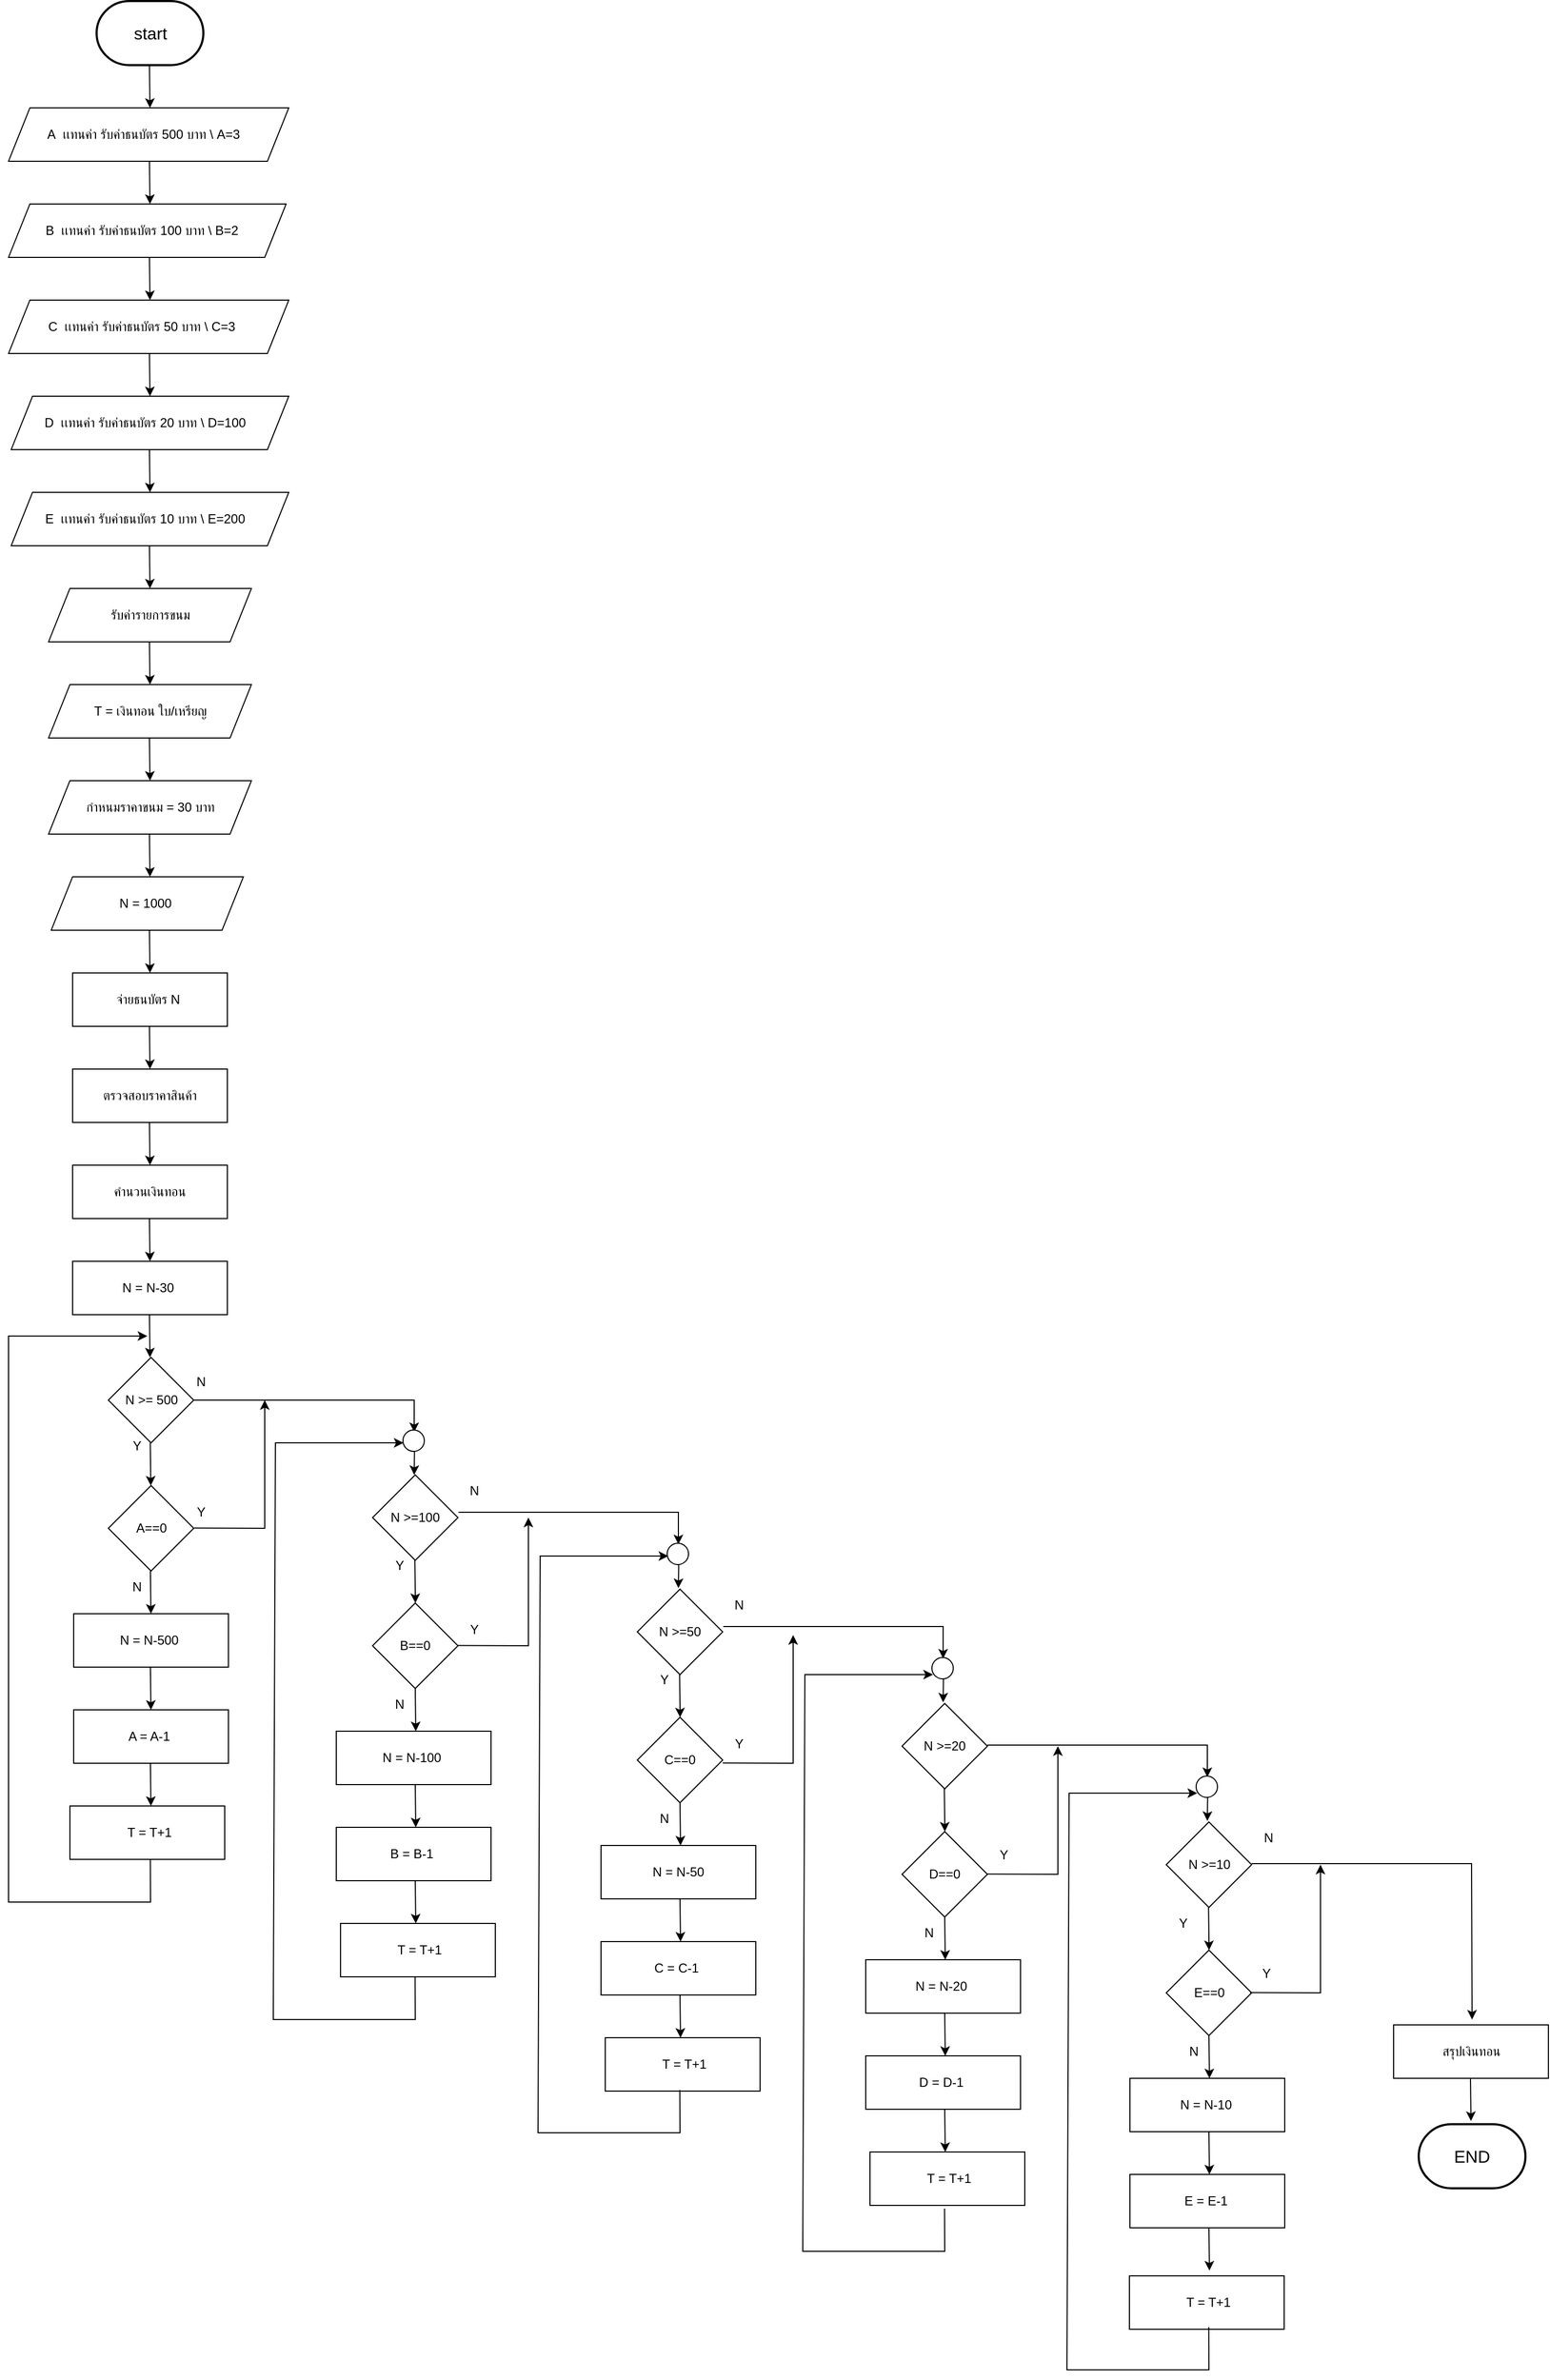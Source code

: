 <mxfile version="24.6.4" type="google">
  <diagram name="Page-1" id="YZdWHWauZTPIkqqSr8VX">
    <mxGraphModel grid="1" page="1" gridSize="10" guides="1" tooltips="1" connect="1" arrows="1" fold="1" pageScale="1" pageWidth="5000" pageHeight="5000" math="0" shadow="0">
      <root>
        <mxCell id="0" />
        <mxCell id="1" parent="0" />
        <mxCell id="IPyXfdwZPZ7T0p83B0Bp-1" value="&lt;font size=&quot;3&quot;&gt;start&lt;/font&gt;" style="strokeWidth=2;html=1;shape=mxgraph.flowchart.terminator;whiteSpace=wrap;" vertex="1" parent="1">
          <mxGeometry x="542.5" y="140" width="100" height="60" as="geometry" />
        </mxCell>
        <mxCell id="IPyXfdwZPZ7T0p83B0Bp-2" value="" style="endArrow=classic;html=1;rounded=0;" edge="1" parent="1">
          <mxGeometry width="50" height="50" relative="1" as="geometry">
            <mxPoint x="592.02" y="200" as="sourcePoint" />
            <mxPoint x="592.5" y="240" as="targetPoint" />
          </mxGeometry>
        </mxCell>
        <mxCell id="IPyXfdwZPZ7T0p83B0Bp-4" value="" style="endArrow=classic;html=1;rounded=0;" edge="1" parent="1">
          <mxGeometry width="50" height="50" relative="1" as="geometry">
            <mxPoint x="592.02" y="290" as="sourcePoint" />
            <mxPoint x="592.5" y="330" as="targetPoint" />
          </mxGeometry>
        </mxCell>
        <mxCell id="IPyXfdwZPZ7T0p83B0Bp-7" value="" style="endArrow=classic;html=1;rounded=0;" edge="1" parent="1">
          <mxGeometry width="50" height="50" relative="1" as="geometry">
            <mxPoint x="592.02" y="380" as="sourcePoint" />
            <mxPoint x="592.5" y="420" as="targetPoint" />
          </mxGeometry>
        </mxCell>
        <mxCell id="IPyXfdwZPZ7T0p83B0Bp-8" value="" style="endArrow=classic;html=1;rounded=0;" edge="1" parent="1">
          <mxGeometry width="50" height="50" relative="1" as="geometry">
            <mxPoint x="592.02" y="470" as="sourcePoint" />
            <mxPoint x="592.5" y="510" as="targetPoint" />
          </mxGeometry>
        </mxCell>
        <mxCell id="IPyXfdwZPZ7T0p83B0Bp-11" value="" style="endArrow=classic;html=1;rounded=0;" edge="1" parent="1">
          <mxGeometry width="50" height="50" relative="1" as="geometry">
            <mxPoint x="592.02" y="560" as="sourcePoint" />
            <mxPoint x="592.5" y="600" as="targetPoint" />
          </mxGeometry>
        </mxCell>
        <mxCell id="IPyXfdwZPZ7T0p83B0Bp-12" value="A&amp;nbsp; เเทนค่า รับค่าธนบัตร 500 บาท \ A=3&amp;nbsp; &amp;nbsp;" style="shape=parallelogram;perimeter=parallelogramPerimeter;whiteSpace=wrap;html=1;fixedSize=1;" vertex="1" parent="1">
          <mxGeometry x="460" y="240" width="262.5" height="50" as="geometry" />
        </mxCell>
        <mxCell id="IPyXfdwZPZ7T0p83B0Bp-14" value="B&amp;nbsp; เเทนค่า รับค่าธนบัตร 100 บาท \ B=2&amp;nbsp; &amp;nbsp;" style="shape=parallelogram;perimeter=parallelogramPerimeter;whiteSpace=wrap;html=1;fixedSize=1;" vertex="1" parent="1">
          <mxGeometry x="460" y="330" width="260" height="50" as="geometry" />
        </mxCell>
        <mxCell id="IPyXfdwZPZ7T0p83B0Bp-15" value="C&amp;nbsp; เเทนค่า รับค่าธนบัตร 50 บาท \ C=3&amp;nbsp; &amp;nbsp;&amp;nbsp;" style="shape=parallelogram;perimeter=parallelogramPerimeter;whiteSpace=wrap;html=1;fixedSize=1;" vertex="1" parent="1">
          <mxGeometry x="460" y="420" width="262.5" height="50" as="geometry" />
        </mxCell>
        <mxCell id="IPyXfdwZPZ7T0p83B0Bp-16" value="D&amp;nbsp; เเทนค่า รับค่าธนบัตร 20 บาท \ D=100&amp;nbsp; &amp;nbsp;" style="shape=parallelogram;perimeter=parallelogramPerimeter;whiteSpace=wrap;html=1;fixedSize=1;" vertex="1" parent="1">
          <mxGeometry x="462.5" y="510" width="260" height="50" as="geometry" />
        </mxCell>
        <mxCell id="IPyXfdwZPZ7T0p83B0Bp-17" value="E&amp;nbsp; เเทนค่า รับค่าธนบัตร 10 บาท \ E=200&amp;nbsp; &amp;nbsp;" style="shape=parallelogram;perimeter=parallelogramPerimeter;whiteSpace=wrap;html=1;fixedSize=1;" vertex="1" parent="1">
          <mxGeometry x="462.5" y="600" width="260" height="50" as="geometry" />
        </mxCell>
        <mxCell id="IPyXfdwZPZ7T0p83B0Bp-18" value="" style="endArrow=classic;html=1;rounded=0;" edge="1" parent="1">
          <mxGeometry width="50" height="50" relative="1" as="geometry">
            <mxPoint x="592.02" y="650" as="sourcePoint" />
            <mxPoint x="592.5" y="690" as="targetPoint" />
          </mxGeometry>
        </mxCell>
        <mxCell id="IPyXfdwZPZ7T0p83B0Bp-19" value="" style="endArrow=classic;html=1;rounded=0;" edge="1" parent="1">
          <mxGeometry width="50" height="50" relative="1" as="geometry">
            <mxPoint x="592.02" y="740" as="sourcePoint" />
            <mxPoint x="592.5" y="780" as="targetPoint" />
          </mxGeometry>
        </mxCell>
        <mxCell id="IPyXfdwZPZ7T0p83B0Bp-20" value="รับค่ารายการขนม" style="shape=parallelogram;perimeter=parallelogramPerimeter;whiteSpace=wrap;html=1;fixedSize=1;" vertex="1" parent="1">
          <mxGeometry x="497.5" y="690" width="190" height="50" as="geometry" />
        </mxCell>
        <mxCell id="IPyXfdwZPZ7T0p83B0Bp-21" value="T = เงินทอน ใบ/เหรียญ" style="shape=parallelogram;perimeter=parallelogramPerimeter;whiteSpace=wrap;html=1;fixedSize=1;" vertex="1" parent="1">
          <mxGeometry x="497.5" y="780" width="190" height="50" as="geometry" />
        </mxCell>
        <mxCell id="IPyXfdwZPZ7T0p83B0Bp-22" value="" style="endArrow=classic;html=1;rounded=0;" edge="1" parent="1">
          <mxGeometry width="50" height="50" relative="1" as="geometry">
            <mxPoint x="592.02" y="830" as="sourcePoint" />
            <mxPoint x="592.5" y="870" as="targetPoint" />
          </mxGeometry>
        </mxCell>
        <mxCell id="IPyXfdwZPZ7T0p83B0Bp-23" value="กำหนมราคาขนม = 30 บาท" style="shape=parallelogram;perimeter=parallelogramPerimeter;whiteSpace=wrap;html=1;fixedSize=1;" vertex="1" parent="1">
          <mxGeometry x="497.5" y="870" width="190" height="50" as="geometry" />
        </mxCell>
        <mxCell id="IPyXfdwZPZ7T0p83B0Bp-24" value="" style="endArrow=classic;html=1;rounded=0;" edge="1" parent="1">
          <mxGeometry width="50" height="50" relative="1" as="geometry">
            <mxPoint x="592.02" y="920" as="sourcePoint" />
            <mxPoint x="592.5" y="960" as="targetPoint" />
          </mxGeometry>
        </mxCell>
        <mxCell id="IPyXfdwZPZ7T0p83B0Bp-25" value="N = 1000&amp;nbsp;" style="shape=parallelogram;perimeter=parallelogramPerimeter;whiteSpace=wrap;html=1;fixedSize=1;" vertex="1" parent="1">
          <mxGeometry x="500" y="960" width="180" height="50" as="geometry" />
        </mxCell>
        <mxCell id="IPyXfdwZPZ7T0p83B0Bp-26" value="" style="endArrow=classic;html=1;rounded=0;" edge="1" parent="1">
          <mxGeometry width="50" height="50" relative="1" as="geometry">
            <mxPoint x="592.02" y="1010" as="sourcePoint" />
            <mxPoint x="592.5" y="1050" as="targetPoint" />
          </mxGeometry>
        </mxCell>
        <mxCell id="IPyXfdwZPZ7T0p83B0Bp-29" value="" style="endArrow=classic;html=1;rounded=0;" edge="1" parent="1">
          <mxGeometry width="50" height="50" relative="1" as="geometry">
            <mxPoint x="592.02" y="1100" as="sourcePoint" />
            <mxPoint x="592.5" y="1140" as="targetPoint" />
          </mxGeometry>
        </mxCell>
        <mxCell id="IPyXfdwZPZ7T0p83B0Bp-30" value="" style="endArrow=classic;html=1;rounded=0;" edge="1" parent="1">
          <mxGeometry width="50" height="50" relative="1" as="geometry">
            <mxPoint x="592.02" y="1190" as="sourcePoint" />
            <mxPoint x="592.5" y="1230" as="targetPoint" />
          </mxGeometry>
        </mxCell>
        <mxCell id="IPyXfdwZPZ7T0p83B0Bp-31" value="จ่ายธนบัตร N&amp;nbsp;" style="rounded=0;whiteSpace=wrap;html=1;" vertex="1" parent="1">
          <mxGeometry x="520" y="1050" width="145" height="50" as="geometry" />
        </mxCell>
        <mxCell id="IPyXfdwZPZ7T0p83B0Bp-32" value="ตรวจสอบราคาสินค้า" style="rounded=0;whiteSpace=wrap;html=1;" vertex="1" parent="1">
          <mxGeometry x="520" y="1140" width="145" height="50" as="geometry" />
        </mxCell>
        <mxCell id="IPyXfdwZPZ7T0p83B0Bp-33" value="" style="endArrow=classic;html=1;rounded=0;" edge="1" parent="1">
          <mxGeometry width="50" height="50" relative="1" as="geometry">
            <mxPoint x="592.02" y="1280" as="sourcePoint" />
            <mxPoint x="592.5" y="1320" as="targetPoint" />
          </mxGeometry>
        </mxCell>
        <mxCell id="IPyXfdwZPZ7T0p83B0Bp-34" value="คำนวนเงินทอน" style="rounded=0;whiteSpace=wrap;html=1;" vertex="1" parent="1">
          <mxGeometry x="520" y="1230" width="145" height="50" as="geometry" />
        </mxCell>
        <mxCell id="IPyXfdwZPZ7T0p83B0Bp-35" value="" style="endArrow=classic;html=1;rounded=0;" edge="1" parent="1">
          <mxGeometry width="50" height="50" relative="1" as="geometry">
            <mxPoint x="592.02" y="1370" as="sourcePoint" />
            <mxPoint x="592.5" y="1410" as="targetPoint" />
          </mxGeometry>
        </mxCell>
        <mxCell id="IPyXfdwZPZ7T0p83B0Bp-39" value="N = N-30&amp;nbsp;" style="rounded=0;whiteSpace=wrap;html=1;" vertex="1" parent="1">
          <mxGeometry x="520" y="1320" width="145" height="50" as="geometry" />
        </mxCell>
        <mxCell id="IPyXfdwZPZ7T0p83B0Bp-40" value="N &amp;gt;= 500" style="rhombus;whiteSpace=wrap;html=1;" vertex="1" parent="1">
          <mxGeometry x="553.5" y="1410" width="80" height="80" as="geometry" />
        </mxCell>
        <mxCell id="IPyXfdwZPZ7T0p83B0Bp-41" value="" style="endArrow=classic;html=1;rounded=0;" edge="1" parent="1">
          <mxGeometry width="50" height="50" relative="1" as="geometry">
            <mxPoint x="592.79" y="1490" as="sourcePoint" />
            <mxPoint x="593.27" y="1530" as="targetPoint" />
          </mxGeometry>
        </mxCell>
        <mxCell id="IPyXfdwZPZ7T0p83B0Bp-42" value="A==0" style="rhombus;whiteSpace=wrap;html=1;" vertex="1" parent="1">
          <mxGeometry x="553.5" y="1530" width="80" height="80" as="geometry" />
        </mxCell>
        <mxCell id="IPyXfdwZPZ7T0p83B0Bp-43" value="" style="endArrow=classic;html=1;rounded=0;" edge="1" parent="1">
          <mxGeometry width="50" height="50" relative="1" as="geometry">
            <mxPoint x="592.91" y="1610" as="sourcePoint" />
            <mxPoint x="593.39" y="1650" as="targetPoint" />
          </mxGeometry>
        </mxCell>
        <mxCell id="IPyXfdwZPZ7T0p83B0Bp-45" value="N &amp;gt;=100" style="rhombus;whiteSpace=wrap;html=1;" vertex="1" parent="1">
          <mxGeometry x="801" y="1520" width="80" height="80" as="geometry" />
        </mxCell>
        <mxCell id="IPyXfdwZPZ7T0p83B0Bp-46" value="N = N-500&amp;nbsp;" style="rounded=0;whiteSpace=wrap;html=1;" vertex="1" parent="1">
          <mxGeometry x="521" y="1650" width="145" height="50" as="geometry" />
        </mxCell>
        <mxCell id="IPyXfdwZPZ7T0p83B0Bp-47" value="" style="endArrow=classic;html=1;rounded=0;" edge="1" parent="1">
          <mxGeometry width="50" height="50" relative="1" as="geometry">
            <mxPoint x="592.91" y="1700" as="sourcePoint" />
            <mxPoint x="593.39" y="1740" as="targetPoint" />
          </mxGeometry>
        </mxCell>
        <mxCell id="IPyXfdwZPZ7T0p83B0Bp-48" value="A = A-1&amp;nbsp;" style="rounded=0;whiteSpace=wrap;html=1;" vertex="1" parent="1">
          <mxGeometry x="521" y="1740" width="145" height="50" as="geometry" />
        </mxCell>
        <mxCell id="IPyXfdwZPZ7T0p83B0Bp-49" value="&amp;nbsp;T = T+1" style="rounded=0;whiteSpace=wrap;html=1;" vertex="1" parent="1">
          <mxGeometry x="517.5" y="1830" width="145" height="50" as="geometry" />
        </mxCell>
        <mxCell id="IPyXfdwZPZ7T0p83B0Bp-50" value="" style="endArrow=classic;html=1;rounded=0;" edge="1" parent="1">
          <mxGeometry width="50" height="50" relative="1" as="geometry">
            <mxPoint x="592.91" y="1790" as="sourcePoint" />
            <mxPoint x="593.39" y="1830" as="targetPoint" />
          </mxGeometry>
        </mxCell>
        <mxCell id="IPyXfdwZPZ7T0p83B0Bp-51" value="" style="endArrow=classic;html=1;rounded=0;" edge="1" parent="1">
          <mxGeometry width="50" height="50" relative="1" as="geometry">
            <mxPoint x="592.83" y="1880" as="sourcePoint" />
            <mxPoint x="590" y="1390" as="targetPoint" />
            <Array as="points">
              <mxPoint x="593" y="1920" />
              <mxPoint x="460" y="1920" />
              <mxPoint x="460" y="1390" />
            </Array>
          </mxGeometry>
        </mxCell>
        <mxCell id="IPyXfdwZPZ7T0p83B0Bp-52" value="Y" style="text;html=1;align=center;verticalAlign=middle;resizable=0;points=[];autosize=1;strokeColor=none;fillColor=none;" vertex="1" parent="1">
          <mxGeometry x="625" y="1540" width="30" height="30" as="geometry" />
        </mxCell>
        <mxCell id="IPyXfdwZPZ7T0p83B0Bp-54" value="" style="endArrow=classic;html=1;rounded=0;exitX=1;exitY=0.5;exitDx=0;exitDy=0;" edge="1" parent="1" source="IPyXfdwZPZ7T0p83B0Bp-40">
          <mxGeometry width="50" height="50" relative="1" as="geometry">
            <mxPoint x="690" y="1450" as="sourcePoint" />
            <mxPoint x="840" y="1480" as="targetPoint" />
            <Array as="points">
              <mxPoint x="840" y="1450" />
            </Array>
          </mxGeometry>
        </mxCell>
        <mxCell id="IPyXfdwZPZ7T0p83B0Bp-56" value="" style="endArrow=classic;html=1;rounded=0;exitX=1;exitY=0.5;exitDx=0;exitDy=0;" edge="1" parent="1">
          <mxGeometry width="50" height="50" relative="1" as="geometry">
            <mxPoint x="634" y="1569.78" as="sourcePoint" />
            <mxPoint x="700" y="1450" as="targetPoint" />
            <Array as="points">
              <mxPoint x="700" y="1570" />
            </Array>
          </mxGeometry>
        </mxCell>
        <mxCell id="IPyXfdwZPZ7T0p83B0Bp-57" value="Y" style="text;html=1;align=center;verticalAlign=middle;resizable=0;points=[];autosize=1;strokeColor=none;fillColor=none;" vertex="1" parent="1">
          <mxGeometry x="565" y="1478" width="30" height="30" as="geometry" />
        </mxCell>
        <mxCell id="IPyXfdwZPZ7T0p83B0Bp-58" value="N" style="text;html=1;align=center;verticalAlign=middle;resizable=0;points=[];autosize=1;strokeColor=none;fillColor=none;" vertex="1" parent="1">
          <mxGeometry x="625" y="1418" width="30" height="30" as="geometry" />
        </mxCell>
        <mxCell id="IPyXfdwZPZ7T0p83B0Bp-59" value="N" style="text;html=1;align=center;verticalAlign=middle;resizable=0;points=[];autosize=1;strokeColor=none;fillColor=none;" vertex="1" parent="1">
          <mxGeometry x="565" y="1610" width="30" height="30" as="geometry" />
        </mxCell>
        <mxCell id="IPyXfdwZPZ7T0p83B0Bp-60" value="B==0" style="rhombus;whiteSpace=wrap;html=1;" vertex="1" parent="1">
          <mxGeometry x="801" y="1640" width="80" height="80" as="geometry" />
        </mxCell>
        <mxCell id="IPyXfdwZPZ7T0p83B0Bp-62" value="" style="endArrow=classic;html=1;rounded=0;" edge="1" parent="1">
          <mxGeometry width="50" height="50" relative="1" as="geometry">
            <mxPoint x="840.64" y="1600" as="sourcePoint" />
            <mxPoint x="841.12" y="1640" as="targetPoint" />
          </mxGeometry>
        </mxCell>
        <mxCell id="IPyXfdwZPZ7T0p83B0Bp-63" value="N = N-100&amp;nbsp;" style="rounded=0;whiteSpace=wrap;html=1;" vertex="1" parent="1">
          <mxGeometry x="767" y="1760" width="145" height="50" as="geometry" />
        </mxCell>
        <mxCell id="IPyXfdwZPZ7T0p83B0Bp-64" value="B = B-1&amp;nbsp;" style="rounded=0;whiteSpace=wrap;html=1;" vertex="1" parent="1">
          <mxGeometry x="767" y="1850" width="145" height="50" as="geometry" />
        </mxCell>
        <mxCell id="IPyXfdwZPZ7T0p83B0Bp-65" value="&amp;nbsp;T = T+1" style="rounded=0;whiteSpace=wrap;html=1;" vertex="1" parent="1">
          <mxGeometry x="771" y="1940" width="145" height="50" as="geometry" />
        </mxCell>
        <mxCell id="IPyXfdwZPZ7T0p83B0Bp-66" value="" style="endArrow=classic;html=1;rounded=0;" edge="1" parent="1">
          <mxGeometry width="50" height="50" relative="1" as="geometry">
            <mxPoint x="841" y="1810" as="sourcePoint" />
            <mxPoint x="841.48" y="1850" as="targetPoint" />
          </mxGeometry>
        </mxCell>
        <mxCell id="IPyXfdwZPZ7T0p83B0Bp-67" value="" style="endArrow=classic;html=1;rounded=0;" edge="1" parent="1">
          <mxGeometry width="50" height="50" relative="1" as="geometry">
            <mxPoint x="841" y="1900" as="sourcePoint" />
            <mxPoint x="841.48" y="1940" as="targetPoint" />
          </mxGeometry>
        </mxCell>
        <mxCell id="IPyXfdwZPZ7T0p83B0Bp-68" value="N" style="text;html=1;align=center;verticalAlign=middle;resizable=0;points=[];autosize=1;strokeColor=none;fillColor=none;" vertex="1" parent="1">
          <mxGeometry x="811" y="1720" width="30" height="30" as="geometry" />
        </mxCell>
        <mxCell id="IPyXfdwZPZ7T0p83B0Bp-70" value="" style="endArrow=classic;html=1;rounded=0;" edge="1" parent="1">
          <mxGeometry width="50" height="50" relative="1" as="geometry">
            <mxPoint x="841" y="1720" as="sourcePoint" />
            <mxPoint x="841.48" y="1760" as="targetPoint" />
          </mxGeometry>
        </mxCell>
        <mxCell id="IPyXfdwZPZ7T0p83B0Bp-72" value="" style="endArrow=classic;html=1;rounded=0;" edge="1" parent="1">
          <mxGeometry width="50" height="50" relative="1" as="geometry">
            <mxPoint x="840.83" y="1990" as="sourcePoint" />
            <mxPoint x="830" y="1490" as="targetPoint" />
            <Array as="points">
              <mxPoint x="841" y="2030" />
              <mxPoint x="708" y="2030" />
              <mxPoint x="710" y="1490" />
            </Array>
          </mxGeometry>
        </mxCell>
        <mxCell id="IPyXfdwZPZ7T0p83B0Bp-74" value="" style="ellipse;whiteSpace=wrap;html=1;aspect=fixed;" vertex="1" parent="1">
          <mxGeometry x="829.5" y="1478" width="20" height="20" as="geometry" />
        </mxCell>
        <mxCell id="IPyXfdwZPZ7T0p83B0Bp-75" value="" style="endArrow=classic;html=1;rounded=0;" edge="1" parent="1">
          <mxGeometry width="50" height="50" relative="1" as="geometry">
            <mxPoint x="840.29" y="1498" as="sourcePoint" />
            <mxPoint x="840" y="1520" as="targetPoint" />
          </mxGeometry>
        </mxCell>
        <mxCell id="IPyXfdwZPZ7T0p83B0Bp-76" value="" style="endArrow=classic;html=1;rounded=0;exitX=1;exitY=0.5;exitDx=0;exitDy=0;" edge="1" parent="1">
          <mxGeometry width="50" height="50" relative="1" as="geometry">
            <mxPoint x="881.5" y="1555" as="sourcePoint" />
            <mxPoint x="1087.5" y="1585" as="targetPoint" />
            <Array as="points">
              <mxPoint x="1087.5" y="1555" />
            </Array>
          </mxGeometry>
        </mxCell>
        <mxCell id="IPyXfdwZPZ7T0p83B0Bp-77" value="N &amp;gt;=50" style="rhombus;whiteSpace=wrap;html=1;" vertex="1" parent="1">
          <mxGeometry x="1049" y="1627" width="80" height="80" as="geometry" />
        </mxCell>
        <mxCell id="IPyXfdwZPZ7T0p83B0Bp-78" value="C==0" style="rhombus;whiteSpace=wrap;html=1;" vertex="1" parent="1">
          <mxGeometry x="1049" y="1747" width="80" height="80" as="geometry" />
        </mxCell>
        <mxCell id="IPyXfdwZPZ7T0p83B0Bp-79" value="" style="endArrow=classic;html=1;rounded=0;" edge="1" parent="1">
          <mxGeometry width="50" height="50" relative="1" as="geometry">
            <mxPoint x="1088.64" y="1707" as="sourcePoint" />
            <mxPoint x="1089.12" y="1747" as="targetPoint" />
          </mxGeometry>
        </mxCell>
        <mxCell id="IPyXfdwZPZ7T0p83B0Bp-80" value="N = N-50" style="rounded=0;whiteSpace=wrap;html=1;" vertex="1" parent="1">
          <mxGeometry x="1015" y="1867" width="145" height="50" as="geometry" />
        </mxCell>
        <mxCell id="IPyXfdwZPZ7T0p83B0Bp-81" value="C = C-1&amp;nbsp;" style="rounded=0;whiteSpace=wrap;html=1;" vertex="1" parent="1">
          <mxGeometry x="1015" y="1957" width="145" height="50" as="geometry" />
        </mxCell>
        <mxCell id="IPyXfdwZPZ7T0p83B0Bp-82" value="&amp;nbsp;T = T+1" style="rounded=0;whiteSpace=wrap;html=1;" vertex="1" parent="1">
          <mxGeometry x="1019" y="2047" width="145" height="50" as="geometry" />
        </mxCell>
        <mxCell id="IPyXfdwZPZ7T0p83B0Bp-83" value="" style="endArrow=classic;html=1;rounded=0;" edge="1" parent="1">
          <mxGeometry width="50" height="50" relative="1" as="geometry">
            <mxPoint x="1089" y="1917" as="sourcePoint" />
            <mxPoint x="1089.48" y="1957" as="targetPoint" />
          </mxGeometry>
        </mxCell>
        <mxCell id="IPyXfdwZPZ7T0p83B0Bp-84" value="" style="endArrow=classic;html=1;rounded=0;" edge="1" parent="1">
          <mxGeometry width="50" height="50" relative="1" as="geometry">
            <mxPoint x="1089" y="2007" as="sourcePoint" />
            <mxPoint x="1089.48" y="2047" as="targetPoint" />
          </mxGeometry>
        </mxCell>
        <mxCell id="IPyXfdwZPZ7T0p83B0Bp-85" value="N" style="text;html=1;align=center;verticalAlign=middle;resizable=0;points=[];autosize=1;strokeColor=none;fillColor=none;" vertex="1" parent="1">
          <mxGeometry x="1059" y="1827" width="30" height="30" as="geometry" />
        </mxCell>
        <mxCell id="IPyXfdwZPZ7T0p83B0Bp-86" value="" style="endArrow=classic;html=1;rounded=0;" edge="1" parent="1">
          <mxGeometry width="50" height="50" relative="1" as="geometry">
            <mxPoint x="1089" y="1827" as="sourcePoint" />
            <mxPoint x="1089.48" y="1867" as="targetPoint" />
          </mxGeometry>
        </mxCell>
        <mxCell id="IPyXfdwZPZ7T0p83B0Bp-87" value="" style="endArrow=classic;html=1;rounded=0;exitX=1;exitY=0.5;exitDx=0;exitDy=0;" edge="1" parent="1">
          <mxGeometry width="50" height="50" relative="1" as="geometry">
            <mxPoint x="1129.5" y="1662" as="sourcePoint" />
            <mxPoint x="1335.5" y="1692" as="targetPoint" />
            <Array as="points">
              <mxPoint x="1335.5" y="1662" />
            </Array>
          </mxGeometry>
        </mxCell>
        <mxCell id="IPyXfdwZPZ7T0p83B0Bp-89" value="" style="endArrow=classic;html=1;rounded=0;" edge="1" parent="1">
          <mxGeometry width="50" height="50" relative="1" as="geometry">
            <mxPoint x="1087.79" y="1604" as="sourcePoint" />
            <mxPoint x="1087.5" y="1626" as="targetPoint" />
          </mxGeometry>
        </mxCell>
        <mxCell id="IPyXfdwZPZ7T0p83B0Bp-90" value="" style="ellipse;whiteSpace=wrap;html=1;aspect=fixed;" vertex="1" parent="1">
          <mxGeometry x="1077" y="1584" width="20" height="20" as="geometry" />
        </mxCell>
        <mxCell id="IPyXfdwZPZ7T0p83B0Bp-91" value="" style="endArrow=classic;html=1;rounded=0;" edge="1" parent="1">
          <mxGeometry width="50" height="50" relative="1" as="geometry">
            <mxPoint x="1088.83" y="2096" as="sourcePoint" />
            <mxPoint x="1078" y="1596" as="targetPoint" />
            <Array as="points">
              <mxPoint x="1089" y="2136" />
              <mxPoint x="956" y="2136" />
              <mxPoint x="958" y="1596" />
            </Array>
          </mxGeometry>
        </mxCell>
        <mxCell id="IPyXfdwZPZ7T0p83B0Bp-93" value="" style="endArrow=classic;html=1;rounded=0;exitX=1;exitY=0.5;exitDx=0;exitDy=0;" edge="1" parent="1">
          <mxGeometry width="50" height="50" relative="1" as="geometry">
            <mxPoint x="881" y="1679.78" as="sourcePoint" />
            <mxPoint x="947" y="1560" as="targetPoint" />
            <Array as="points">
              <mxPoint x="947" y="1680" />
            </Array>
          </mxGeometry>
        </mxCell>
        <mxCell id="IPyXfdwZPZ7T0p83B0Bp-94" value="" style="endArrow=classic;html=1;rounded=0;" edge="1" parent="1">
          <mxGeometry width="50" height="50" relative="1" as="geometry">
            <mxPoint x="1336.64" y="1814" as="sourcePoint" />
            <mxPoint x="1337.12" y="1854" as="targetPoint" />
          </mxGeometry>
        </mxCell>
        <mxCell id="IPyXfdwZPZ7T0p83B0Bp-95" value="" style="endArrow=classic;html=1;rounded=0;" edge="1" parent="1">
          <mxGeometry width="50" height="50" relative="1" as="geometry">
            <mxPoint x="1337" y="2024" as="sourcePoint" />
            <mxPoint x="1337.48" y="2064" as="targetPoint" />
          </mxGeometry>
        </mxCell>
        <mxCell id="IPyXfdwZPZ7T0p83B0Bp-96" value="" style="endArrow=classic;html=1;rounded=0;" edge="1" parent="1">
          <mxGeometry width="50" height="50" relative="1" as="geometry">
            <mxPoint x="1337" y="2114" as="sourcePoint" />
            <mxPoint x="1337.48" y="2154" as="targetPoint" />
          </mxGeometry>
        </mxCell>
        <mxCell id="IPyXfdwZPZ7T0p83B0Bp-97" value="" style="endArrow=classic;html=1;rounded=0;" edge="1" parent="1">
          <mxGeometry width="50" height="50" relative="1" as="geometry">
            <mxPoint x="1337" y="1934" as="sourcePoint" />
            <mxPoint x="1337.48" y="1974" as="targetPoint" />
          </mxGeometry>
        </mxCell>
        <mxCell id="IPyXfdwZPZ7T0p83B0Bp-98" value="" style="endArrow=classic;html=1;rounded=0;" edge="1" parent="1">
          <mxGeometry width="50" height="50" relative="1" as="geometry">
            <mxPoint x="1335.79" y="1711" as="sourcePoint" />
            <mxPoint x="1335.5" y="1733" as="targetPoint" />
          </mxGeometry>
        </mxCell>
        <mxCell id="IPyXfdwZPZ7T0p83B0Bp-99" value="N &amp;gt;=20" style="rhombus;whiteSpace=wrap;html=1;" vertex="1" parent="1">
          <mxGeometry x="1297" y="1734" width="80" height="80" as="geometry" />
        </mxCell>
        <mxCell id="IPyXfdwZPZ7T0p83B0Bp-100" value="D==0" style="rhombus;whiteSpace=wrap;html=1;" vertex="1" parent="1">
          <mxGeometry x="1297" y="1854" width="80" height="80" as="geometry" />
        </mxCell>
        <mxCell id="IPyXfdwZPZ7T0p83B0Bp-101" value="N = N-20&amp;nbsp;" style="rounded=0;whiteSpace=wrap;html=1;" vertex="1" parent="1">
          <mxGeometry x="1263" y="1974" width="145" height="50" as="geometry" />
        </mxCell>
        <mxCell id="IPyXfdwZPZ7T0p83B0Bp-102" value="D = D-1&amp;nbsp;" style="rounded=0;whiteSpace=wrap;html=1;" vertex="1" parent="1">
          <mxGeometry x="1263" y="2064" width="145" height="50" as="geometry" />
        </mxCell>
        <mxCell id="IPyXfdwZPZ7T0p83B0Bp-103" value="&amp;nbsp;T = T+1" style="rounded=0;whiteSpace=wrap;html=1;" vertex="1" parent="1">
          <mxGeometry x="1267" y="2154" width="145" height="50" as="geometry" />
        </mxCell>
        <mxCell id="IPyXfdwZPZ7T0p83B0Bp-104" value="N" style="text;html=1;align=center;verticalAlign=middle;resizable=0;points=[];autosize=1;strokeColor=none;fillColor=none;" vertex="1" parent="1">
          <mxGeometry x="1307" y="1934" width="30" height="30" as="geometry" />
        </mxCell>
        <mxCell id="IPyXfdwZPZ7T0p83B0Bp-105" value="" style="ellipse;whiteSpace=wrap;html=1;aspect=fixed;" vertex="1" parent="1">
          <mxGeometry x="1325" y="1691" width="20" height="20" as="geometry" />
        </mxCell>
        <mxCell id="IPyXfdwZPZ7T0p83B0Bp-106" value="" style="endArrow=classic;html=1;rounded=0;" edge="1" parent="1">
          <mxGeometry width="50" height="50" relative="1" as="geometry">
            <mxPoint x="1336.83" y="2207" as="sourcePoint" />
            <mxPoint x="1326" y="1707" as="targetPoint" />
            <Array as="points">
              <mxPoint x="1337" y="2247" />
              <mxPoint x="1204" y="2247" />
              <mxPoint x="1206" y="1707" />
            </Array>
          </mxGeometry>
        </mxCell>
        <mxCell id="IPyXfdwZPZ7T0p83B0Bp-108" value="" style="endArrow=classic;html=1;rounded=0;exitX=1;exitY=0.5;exitDx=0;exitDy=0;" edge="1" parent="1">
          <mxGeometry width="50" height="50" relative="1" as="geometry">
            <mxPoint x="1129" y="1789.78" as="sourcePoint" />
            <mxPoint x="1195" y="1670" as="targetPoint" />
            <Array as="points">
              <mxPoint x="1195" y="1790" />
            </Array>
          </mxGeometry>
        </mxCell>
        <mxCell id="IPyXfdwZPZ7T0p83B0Bp-109" value="N" style="text;html=1;align=center;verticalAlign=middle;resizable=0;points=[];autosize=1;strokeColor=none;fillColor=none;" vertex="1" parent="1">
          <mxGeometry x="881" y="1520" width="30" height="30" as="geometry" />
        </mxCell>
        <mxCell id="IPyXfdwZPZ7T0p83B0Bp-110" value="Y" style="text;html=1;align=center;verticalAlign=middle;resizable=0;points=[];autosize=1;strokeColor=none;fillColor=none;" vertex="1" parent="1">
          <mxGeometry x="881" y="1650" width="30" height="30" as="geometry" />
        </mxCell>
        <mxCell id="IPyXfdwZPZ7T0p83B0Bp-111" value="Y" style="text;html=1;align=center;verticalAlign=middle;resizable=0;points=[];autosize=1;strokeColor=none;fillColor=none;" vertex="1" parent="1">
          <mxGeometry x="811" y="1590" width="30" height="30" as="geometry" />
        </mxCell>
        <mxCell id="IPyXfdwZPZ7T0p83B0Bp-112" value="N" style="text;html=1;align=center;verticalAlign=middle;resizable=0;points=[];autosize=1;strokeColor=none;fillColor=none;" vertex="1" parent="1">
          <mxGeometry x="1129" y="1627" width="30" height="30" as="geometry" />
        </mxCell>
        <mxCell id="IPyXfdwZPZ7T0p83B0Bp-113" value="Y" style="text;html=1;align=center;verticalAlign=middle;resizable=0;points=[];autosize=1;strokeColor=none;fillColor=none;" vertex="1" parent="1">
          <mxGeometry x="1059" y="1697" width="30" height="30" as="geometry" />
        </mxCell>
        <mxCell id="IPyXfdwZPZ7T0p83B0Bp-114" value="Y" style="text;html=1;align=center;verticalAlign=middle;resizable=0;points=[];autosize=1;strokeColor=none;fillColor=none;" vertex="1" parent="1">
          <mxGeometry x="1129" y="1757" width="30" height="30" as="geometry" />
        </mxCell>
        <mxCell id="ZT5icoXtSparbwHw1-7x-14" value="" style="endArrow=classic;html=1;rounded=0;" edge="1" parent="1">
          <mxGeometry width="50" height="50" relative="1" as="geometry">
            <mxPoint x="1584.14" y="1925" as="sourcePoint" />
            <mxPoint x="1584.62" y="1965" as="targetPoint" />
          </mxGeometry>
        </mxCell>
        <mxCell id="ZT5icoXtSparbwHw1-7x-15" value="" style="endArrow=classic;html=1;rounded=0;" edge="1" parent="1">
          <mxGeometry width="50" height="50" relative="1" as="geometry">
            <mxPoint x="1584.5" y="2135" as="sourcePoint" />
            <mxPoint x="1584.98" y="2175" as="targetPoint" />
          </mxGeometry>
        </mxCell>
        <mxCell id="ZT5icoXtSparbwHw1-7x-16" value="" style="endArrow=classic;html=1;rounded=0;" edge="1" parent="1">
          <mxGeometry width="50" height="50" relative="1" as="geometry">
            <mxPoint x="1584.5" y="2225" as="sourcePoint" />
            <mxPoint x="1584.98" y="2265" as="targetPoint" />
          </mxGeometry>
        </mxCell>
        <mxCell id="ZT5icoXtSparbwHw1-7x-17" value="" style="endArrow=classic;html=1;rounded=0;" edge="1" parent="1">
          <mxGeometry width="50" height="50" relative="1" as="geometry">
            <mxPoint x="1584.5" y="2045" as="sourcePoint" />
            <mxPoint x="1584.98" y="2085" as="targetPoint" />
          </mxGeometry>
        </mxCell>
        <mxCell id="ZT5icoXtSparbwHw1-7x-18" value="" style="endArrow=classic;html=1;rounded=0;" edge="1" parent="1">
          <mxGeometry width="50" height="50" relative="1" as="geometry">
            <mxPoint x="1583.29" y="1822" as="sourcePoint" />
            <mxPoint x="1583" y="1844" as="targetPoint" />
          </mxGeometry>
        </mxCell>
        <mxCell id="ZT5icoXtSparbwHw1-7x-19" value="N &amp;gt;=10" style="rhombus;whiteSpace=wrap;html=1;" vertex="1" parent="1">
          <mxGeometry x="1544.5" y="1845" width="80" height="80" as="geometry" />
        </mxCell>
        <mxCell id="ZT5icoXtSparbwHw1-7x-20" value="E==0" style="rhombus;whiteSpace=wrap;html=1;" vertex="1" parent="1">
          <mxGeometry x="1544.5" y="1965" width="80" height="80" as="geometry" />
        </mxCell>
        <mxCell id="ZT5icoXtSparbwHw1-7x-21" value="N = N-10&amp;nbsp;" style="rounded=0;whiteSpace=wrap;html=1;" vertex="1" parent="1">
          <mxGeometry x="1510.5" y="2085" width="145" height="50" as="geometry" />
        </mxCell>
        <mxCell id="ZT5icoXtSparbwHw1-7x-22" value="E = E-1&amp;nbsp;" style="rounded=0;whiteSpace=wrap;html=1;" vertex="1" parent="1">
          <mxGeometry x="1510.5" y="2175" width="145" height="50" as="geometry" />
        </mxCell>
        <mxCell id="ZT5icoXtSparbwHw1-7x-23" value="&amp;nbsp;T = T+1" style="rounded=0;whiteSpace=wrap;html=1;" vertex="1" parent="1">
          <mxGeometry x="1510" y="2270" width="145" height="50" as="geometry" />
        </mxCell>
        <mxCell id="ZT5icoXtSparbwHw1-7x-24" value="N" style="text;html=1;align=center;verticalAlign=middle;resizable=0;points=[];autosize=1;strokeColor=none;fillColor=none;" vertex="1" parent="1">
          <mxGeometry x="1554.5" y="2045" width="30" height="30" as="geometry" />
        </mxCell>
        <mxCell id="ZT5icoXtSparbwHw1-7x-25" value="" style="endArrow=classic;html=1;rounded=0;exitX=1;exitY=0.5;exitDx=0;exitDy=0;" edge="1" parent="1">
          <mxGeometry width="50" height="50" relative="1" as="geometry">
            <mxPoint x="1377" y="1773" as="sourcePoint" />
            <mxPoint x="1583" y="1803" as="targetPoint" />
            <Array as="points">
              <mxPoint x="1583" y="1773" />
            </Array>
          </mxGeometry>
        </mxCell>
        <mxCell id="ZT5icoXtSparbwHw1-7x-26" value="" style="endArrow=classic;html=1;rounded=0;" edge="1" parent="1">
          <mxGeometry width="50" height="50" relative="1" as="geometry">
            <mxPoint x="1584.33" y="2318" as="sourcePoint" />
            <mxPoint x="1573.5" y="1818" as="targetPoint" />
            <Array as="points">
              <mxPoint x="1584.5" y="2358" />
              <mxPoint x="1451.5" y="2358" />
              <mxPoint x="1453.5" y="1818" />
            </Array>
          </mxGeometry>
        </mxCell>
        <mxCell id="ZT5icoXtSparbwHw1-7x-27" value="" style="ellipse;whiteSpace=wrap;html=1;aspect=fixed;" vertex="1" parent="1">
          <mxGeometry x="1572.5" y="1802" width="20" height="20" as="geometry" />
        </mxCell>
        <mxCell id="ZT5icoXtSparbwHw1-7x-34" value="Y" style="text;html=1;align=center;verticalAlign=middle;resizable=0;points=[];autosize=1;strokeColor=none;fillColor=none;" vertex="1" parent="1">
          <mxGeometry x="1377" y="1861" width="30" height="30" as="geometry" />
        </mxCell>
        <mxCell id="ZT5icoXtSparbwHw1-7x-35" value="" style="endArrow=classic;html=1;rounded=0;exitX=1;exitY=0.5;exitDx=0;exitDy=0;" edge="1" parent="1">
          <mxGeometry width="50" height="50" relative="1" as="geometry">
            <mxPoint x="1377" y="1893.78" as="sourcePoint" />
            <mxPoint x="1443" y="1774" as="targetPoint" />
            <Array as="points">
              <mxPoint x="1443" y="1894" />
            </Array>
          </mxGeometry>
        </mxCell>
        <mxCell id="ZT5icoXtSparbwHw1-7x-36" value="" style="endArrow=classic;html=1;rounded=0;exitX=1;exitY=0.5;exitDx=0;exitDy=0;" edge="1" parent="1">
          <mxGeometry width="50" height="50" relative="1" as="geometry">
            <mxPoint x="1624.5" y="1884" as="sourcePoint" />
            <mxPoint x="1831" y="2030" as="targetPoint" />
            <Array as="points">
              <mxPoint x="1830.5" y="1884" />
            </Array>
          </mxGeometry>
        </mxCell>
        <mxCell id="ZT5icoXtSparbwHw1-7x-41" value="สรุปเงินทอน" style="rounded=0;whiteSpace=wrap;html=1;" vertex="1" parent="1">
          <mxGeometry x="1757.5" y="2035" width="145" height="50" as="geometry" />
        </mxCell>
        <mxCell id="ZT5icoXtSparbwHw1-7x-53" value="N" style="text;html=1;align=center;verticalAlign=middle;resizable=0;points=[];autosize=1;strokeColor=none;fillColor=none;" vertex="1" parent="1">
          <mxGeometry x="1624.5" y="1845" width="30" height="30" as="geometry" />
        </mxCell>
        <mxCell id="ZT5icoXtSparbwHw1-7x-55" value="Y" style="text;html=1;align=center;verticalAlign=middle;resizable=0;points=[];autosize=1;strokeColor=none;fillColor=none;" vertex="1" parent="1">
          <mxGeometry x="1544.5" y="1925" width="30" height="30" as="geometry" />
        </mxCell>
        <mxCell id="ZT5icoXtSparbwHw1-7x-56" value="&lt;font size=&quot;3&quot;&gt;END&lt;/font&gt;" style="strokeWidth=2;html=1;shape=mxgraph.flowchart.terminator;whiteSpace=wrap;" vertex="1" parent="1">
          <mxGeometry x="1781" y="2128" width="100" height="60" as="geometry" />
        </mxCell>
        <mxCell id="ZT5icoXtSparbwHw1-7x-58" value="" style="endArrow=classic;html=1;rounded=0;" edge="1" parent="1">
          <mxGeometry width="50" height="50" relative="1" as="geometry">
            <mxPoint x="1829.5" y="2085" as="sourcePoint" />
            <mxPoint x="1829.98" y="2125" as="targetPoint" />
          </mxGeometry>
        </mxCell>
        <mxCell id="ZT5icoXtSparbwHw1-7x-59" value="" style="endArrow=classic;html=1;rounded=0;exitX=1;exitY=0.5;exitDx=0;exitDy=0;" edge="1" parent="1">
          <mxGeometry width="50" height="50" relative="1" as="geometry">
            <mxPoint x="1623" y="2004.78" as="sourcePoint" />
            <mxPoint x="1689" y="1885" as="targetPoint" />
            <Array as="points">
              <mxPoint x="1689" y="2005" />
            </Array>
          </mxGeometry>
        </mxCell>
        <mxCell id="ZT5icoXtSparbwHw1-7x-60" value="Y" style="text;html=1;align=center;verticalAlign=middle;resizable=0;points=[];autosize=1;strokeColor=none;fillColor=none;" vertex="1" parent="1">
          <mxGeometry x="1623" y="1972" width="30" height="30" as="geometry" />
        </mxCell>
      </root>
    </mxGraphModel>
  </diagram>
</mxfile>
